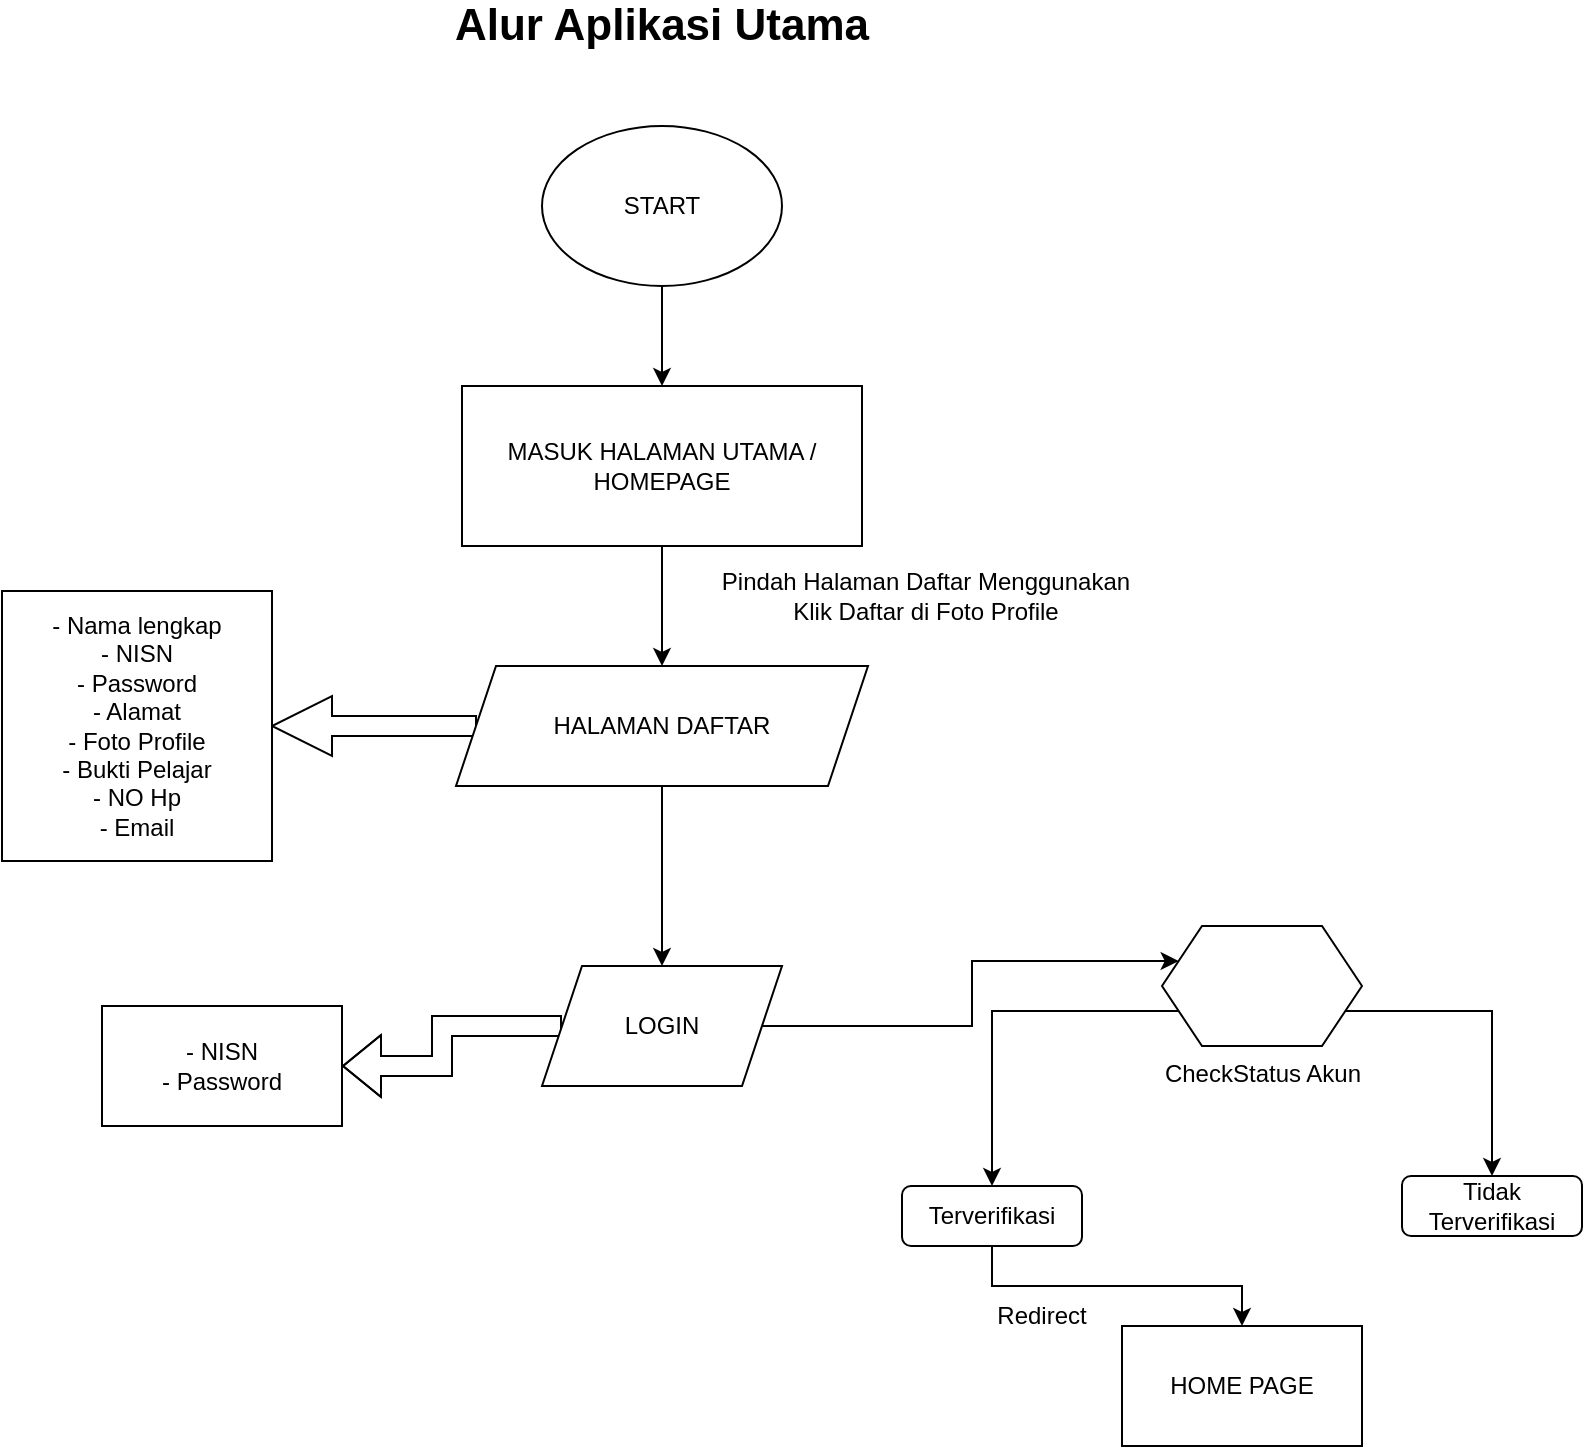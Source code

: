 <mxfile version="21.5.0" type="github">
  <diagram id="C5RBs43oDa-KdzZeNtuy" name="Page-1">
    <mxGraphModel dx="1025" dy="615" grid="1" gridSize="10" guides="1" tooltips="1" connect="1" arrows="1" fold="1" page="1" pageScale="1" pageWidth="827" pageHeight="1169" math="0" shadow="0">
      <root>
        <mxCell id="WIyWlLk6GJQsqaUBKTNV-0" />
        <mxCell id="WIyWlLk6GJQsqaUBKTNV-1" parent="WIyWlLk6GJQsqaUBKTNV-0" />
        <mxCell id="nwlbYqyP9cH8zgVXEboy-3" style="rounded=0;orthogonalLoop=1;jettySize=auto;html=1;exitX=0.5;exitY=1;exitDx=0;exitDy=0;entryX=0.5;entryY=0;entryDx=0;entryDy=0;" edge="1" parent="WIyWlLk6GJQsqaUBKTNV-1" source="nwlbYqyP9cH8zgVXEboy-0" target="nwlbYqyP9cH8zgVXEboy-1">
          <mxGeometry relative="1" as="geometry" />
        </mxCell>
        <mxCell id="nwlbYqyP9cH8zgVXEboy-0" value="START" style="ellipse;whiteSpace=wrap;html=1;" vertex="1" parent="WIyWlLk6GJQsqaUBKTNV-1">
          <mxGeometry x="350" y="220" width="120" height="80" as="geometry" />
        </mxCell>
        <mxCell id="nwlbYqyP9cH8zgVXEboy-4" style="rounded=0;orthogonalLoop=1;jettySize=auto;html=1;exitX=0.5;exitY=1;exitDx=0;exitDy=0;entryX=0.5;entryY=0;entryDx=0;entryDy=0;" edge="1" parent="WIyWlLk6GJQsqaUBKTNV-1" source="nwlbYqyP9cH8zgVXEboy-1" target="nwlbYqyP9cH8zgVXEboy-2">
          <mxGeometry relative="1" as="geometry" />
        </mxCell>
        <mxCell id="nwlbYqyP9cH8zgVXEboy-1" value="MASUK HALAMAN UTAMA / HOMEPAGE" style="rounded=0;whiteSpace=wrap;html=1;" vertex="1" parent="WIyWlLk6GJQsqaUBKTNV-1">
          <mxGeometry x="310" y="350" width="200" height="80" as="geometry" />
        </mxCell>
        <mxCell id="nwlbYqyP9cH8zgVXEboy-10" style="edgeStyle=orthogonalEdgeStyle;rounded=0;orthogonalLoop=1;jettySize=auto;html=1;exitX=0;exitY=0.5;exitDx=0;exitDy=0;shape=arrow;" edge="1" parent="WIyWlLk6GJQsqaUBKTNV-1" source="nwlbYqyP9cH8zgVXEboy-2" target="nwlbYqyP9cH8zgVXEboy-9">
          <mxGeometry relative="1" as="geometry" />
        </mxCell>
        <mxCell id="nwlbYqyP9cH8zgVXEboy-34" style="edgeStyle=orthogonalEdgeStyle;rounded=0;orthogonalLoop=1;jettySize=auto;html=1;exitX=0.5;exitY=1;exitDx=0;exitDy=0;entryX=0.5;entryY=0;entryDx=0;entryDy=0;" edge="1" parent="WIyWlLk6GJQsqaUBKTNV-1" source="nwlbYqyP9cH8zgVXEboy-2" target="nwlbYqyP9cH8zgVXEboy-33">
          <mxGeometry relative="1" as="geometry" />
        </mxCell>
        <mxCell id="nwlbYqyP9cH8zgVXEboy-2" value="HALAMAN DAFTAR" style="shape=parallelogram;perimeter=parallelogramPerimeter;whiteSpace=wrap;html=1;fixedSize=1;" vertex="1" parent="WIyWlLk6GJQsqaUBKTNV-1">
          <mxGeometry x="307" y="490" width="206" height="60" as="geometry" />
        </mxCell>
        <mxCell id="nwlbYqyP9cH8zgVXEboy-5" value="Pindah Halaman Daftar Menggunakan Klik Daftar di Foto Profile" style="text;html=1;strokeColor=none;fillColor=none;align=center;verticalAlign=middle;whiteSpace=wrap;rounded=0;" vertex="1" parent="WIyWlLk6GJQsqaUBKTNV-1">
          <mxGeometry x="434" y="440" width="216" height="30" as="geometry" />
        </mxCell>
        <mxCell id="nwlbYqyP9cH8zgVXEboy-9" value="- Nama lengkap&lt;br&gt;- NISN&lt;br&gt;- Password&lt;br&gt;- Alamat&lt;br&gt;- Foto Profile&lt;br&gt;- Bukti Pelajar&lt;br&gt;- NO Hp&lt;br&gt;- Email" style="whiteSpace=wrap;html=1;aspect=fixed;" vertex="1" parent="WIyWlLk6GJQsqaUBKTNV-1">
          <mxGeometry x="80" y="452.5" width="135" height="135" as="geometry" />
        </mxCell>
        <mxCell id="nwlbYqyP9cH8zgVXEboy-11" value="HOME PAGE" style="rounded=0;whiteSpace=wrap;html=1;" vertex="1" parent="WIyWlLk6GJQsqaUBKTNV-1">
          <mxGeometry x="640" y="820" width="120" height="60" as="geometry" />
        </mxCell>
        <mxCell id="nwlbYqyP9cH8zgVXEboy-15" value="Alur Aplikasi Utama" style="text;html=1;strokeColor=none;fillColor=none;align=center;verticalAlign=middle;whiteSpace=wrap;rounded=0;fontSize=22;fontStyle=1" vertex="1" parent="WIyWlLk6GJQsqaUBKTNV-1">
          <mxGeometry x="305" y="160" width="210" height="20" as="geometry" />
        </mxCell>
        <mxCell id="nwlbYqyP9cH8zgVXEboy-28" style="edgeStyle=orthogonalEdgeStyle;rounded=0;orthogonalLoop=1;jettySize=auto;html=1;exitX=0.5;exitY=1;exitDx=0;exitDy=0;" edge="1" parent="WIyWlLk6GJQsqaUBKTNV-1" source="nwlbYqyP9cH8zgVXEboy-18" target="nwlbYqyP9cH8zgVXEboy-11">
          <mxGeometry relative="1" as="geometry" />
        </mxCell>
        <mxCell id="nwlbYqyP9cH8zgVXEboy-18" value="Terverifikasi" style="rounded=1;whiteSpace=wrap;html=1;" vertex="1" parent="WIyWlLk6GJQsqaUBKTNV-1">
          <mxGeometry x="530" y="750" width="90" height="30" as="geometry" />
        </mxCell>
        <mxCell id="nwlbYqyP9cH8zgVXEboy-20" value="Tidak Terverifikasi" style="rounded=1;whiteSpace=wrap;html=1;" vertex="1" parent="WIyWlLk6GJQsqaUBKTNV-1">
          <mxGeometry x="780" y="745" width="90" height="30" as="geometry" />
        </mxCell>
        <mxCell id="nwlbYqyP9cH8zgVXEboy-24" style="edgeStyle=orthogonalEdgeStyle;rounded=0;orthogonalLoop=1;jettySize=auto;html=1;exitX=0;exitY=0.75;exitDx=0;exitDy=0;entryX=0.5;entryY=0;entryDx=0;entryDy=0;" edge="1" parent="WIyWlLk6GJQsqaUBKTNV-1" source="nwlbYqyP9cH8zgVXEboy-23" target="nwlbYqyP9cH8zgVXEboy-18">
          <mxGeometry relative="1" as="geometry" />
        </mxCell>
        <mxCell id="nwlbYqyP9cH8zgVXEboy-25" style="edgeStyle=orthogonalEdgeStyle;rounded=0;orthogonalLoop=1;jettySize=auto;html=1;exitX=1;exitY=0.75;exitDx=0;exitDy=0;entryX=0.5;entryY=0;entryDx=0;entryDy=0;" edge="1" parent="WIyWlLk6GJQsqaUBKTNV-1" source="nwlbYqyP9cH8zgVXEboy-23" target="nwlbYqyP9cH8zgVXEboy-20">
          <mxGeometry relative="1" as="geometry" />
        </mxCell>
        <mxCell id="nwlbYqyP9cH8zgVXEboy-23" value="CheckStatus Akun" style="verticalLabelPosition=bottom;verticalAlign=top;html=1;shape=hexagon;perimeter=hexagonPerimeter2;arcSize=6;size=0.2;" vertex="1" parent="WIyWlLk6GJQsqaUBKTNV-1">
          <mxGeometry x="660" y="620" width="100" height="60" as="geometry" />
        </mxCell>
        <mxCell id="nwlbYqyP9cH8zgVXEboy-32" value="Redirect" style="text;html=1;strokeColor=none;fillColor=none;align=center;verticalAlign=middle;whiteSpace=wrap;rounded=0;" vertex="1" parent="WIyWlLk6GJQsqaUBKTNV-1">
          <mxGeometry x="570" y="800" width="60" height="30" as="geometry" />
        </mxCell>
        <mxCell id="nwlbYqyP9cH8zgVXEboy-35" style="edgeStyle=orthogonalEdgeStyle;rounded=0;orthogonalLoop=1;jettySize=auto;html=1;exitX=1;exitY=0.5;exitDx=0;exitDy=0;entryX=0;entryY=0.25;entryDx=0;entryDy=0;" edge="1" parent="WIyWlLk6GJQsqaUBKTNV-1" source="nwlbYqyP9cH8zgVXEboy-33" target="nwlbYqyP9cH8zgVXEboy-23">
          <mxGeometry relative="1" as="geometry" />
        </mxCell>
        <mxCell id="nwlbYqyP9cH8zgVXEboy-37" style="edgeStyle=orthogonalEdgeStyle;rounded=0;orthogonalLoop=1;jettySize=auto;html=1;exitX=0;exitY=0.5;exitDx=0;exitDy=0;entryX=1;entryY=0.5;entryDx=0;entryDy=0;shape=flexArrow;" edge="1" parent="WIyWlLk6GJQsqaUBKTNV-1" source="nwlbYqyP9cH8zgVXEboy-33" target="nwlbYqyP9cH8zgVXEboy-36">
          <mxGeometry relative="1" as="geometry" />
        </mxCell>
        <mxCell id="nwlbYqyP9cH8zgVXEboy-33" value="LOGIN" style="shape=parallelogram;perimeter=parallelogramPerimeter;whiteSpace=wrap;html=1;fixedSize=1;" vertex="1" parent="WIyWlLk6GJQsqaUBKTNV-1">
          <mxGeometry x="350" y="640" width="120" height="60" as="geometry" />
        </mxCell>
        <mxCell id="nwlbYqyP9cH8zgVXEboy-36" value="- NISN&lt;br&gt;- Password" style="rounded=0;whiteSpace=wrap;html=1;" vertex="1" parent="WIyWlLk6GJQsqaUBKTNV-1">
          <mxGeometry x="130" y="660" width="120" height="60" as="geometry" />
        </mxCell>
      </root>
    </mxGraphModel>
  </diagram>
</mxfile>
